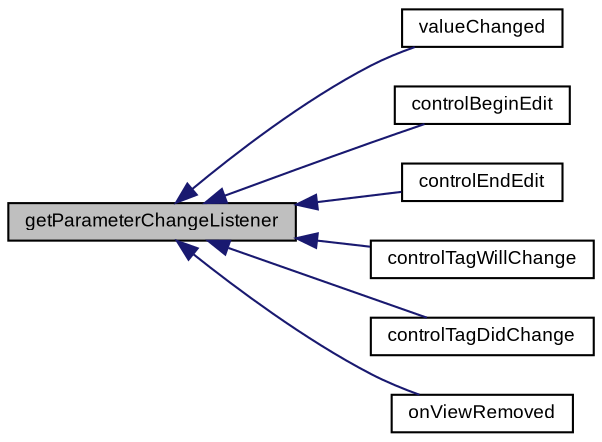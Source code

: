 digraph "getParameterChangeListener"
{
  bgcolor="transparent";
  edge [fontname="Arial",fontsize="9",labelfontname="Arial",labelfontsize="9"];
  node [fontname="Arial",fontsize="9",shape=record];
  rankdir="LR";
  Node1 [label="getParameterChangeListener",height=0.2,width=0.4,color="black", fillcolor="grey75", style="filled" fontcolor="black"];
  Node1 -> Node2 [dir="back",color="midnightblue",fontsize="9",style="solid",fontname="Arial"];
  Node2 [label="valueChanged",height=0.2,width=0.4,color="black",URL="$class_v_s_t_g_u_i_1_1_v_s_t3_editor.html#a9e11979012090b0ff41c3f59aef6023d"];
  Node1 -> Node3 [dir="back",color="midnightblue",fontsize="9",style="solid",fontname="Arial"];
  Node3 [label="controlBeginEdit",height=0.2,width=0.4,color="black",URL="$class_v_s_t_g_u_i_1_1_v_s_t3_editor.html#ac8f2832134557c2f0e70b5bf46e6817a"];
  Node1 -> Node4 [dir="back",color="midnightblue",fontsize="9",style="solid",fontname="Arial"];
  Node4 [label="controlEndEdit",height=0.2,width=0.4,color="black",URL="$class_v_s_t_g_u_i_1_1_v_s_t3_editor.html#a11aff2d6ad423be5d9fb699da18b034a"];
  Node1 -> Node5 [dir="back",color="midnightblue",fontsize="9",style="solid",fontname="Arial"];
  Node5 [label="controlTagWillChange",height=0.2,width=0.4,color="black",URL="$class_v_s_t_g_u_i_1_1_v_s_t3_editor.html#a3c9fb71f0d54da21e258f44abe622f68"];
  Node1 -> Node6 [dir="back",color="midnightblue",fontsize="9",style="solid",fontname="Arial"];
  Node6 [label="controlTagDidChange",height=0.2,width=0.4,color="black",URL="$class_v_s_t_g_u_i_1_1_v_s_t3_editor.html#a3c43308976983d62b03b089297c88167"];
  Node1 -> Node7 [dir="back",color="midnightblue",fontsize="9",style="solid",fontname="Arial"];
  Node7 [label="onViewRemoved",height=0.2,width=0.4,color="black",URL="$class_v_s_t_g_u_i_1_1_v_s_t3_editor.html#a854d81abf65f9ec14925ffd9abfcf818"];
}

